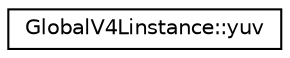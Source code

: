 digraph "Graphical Class Hierarchy"
{
 // INTERACTIVE_SVG=YES
  edge [fontname="Helvetica",fontsize="10",labelfontname="Helvetica",labelfontsize="10"];
  node [fontname="Helvetica",fontsize="10",shape=record];
  rankdir="LR";
  Node1 [label="GlobalV4Linstance::yuv",height=0.2,width=0.4,color="black", fillcolor="white", style="filled",URL="$d5/dde/struct_global_v4_linstance_1_1yuv.html"];
}

